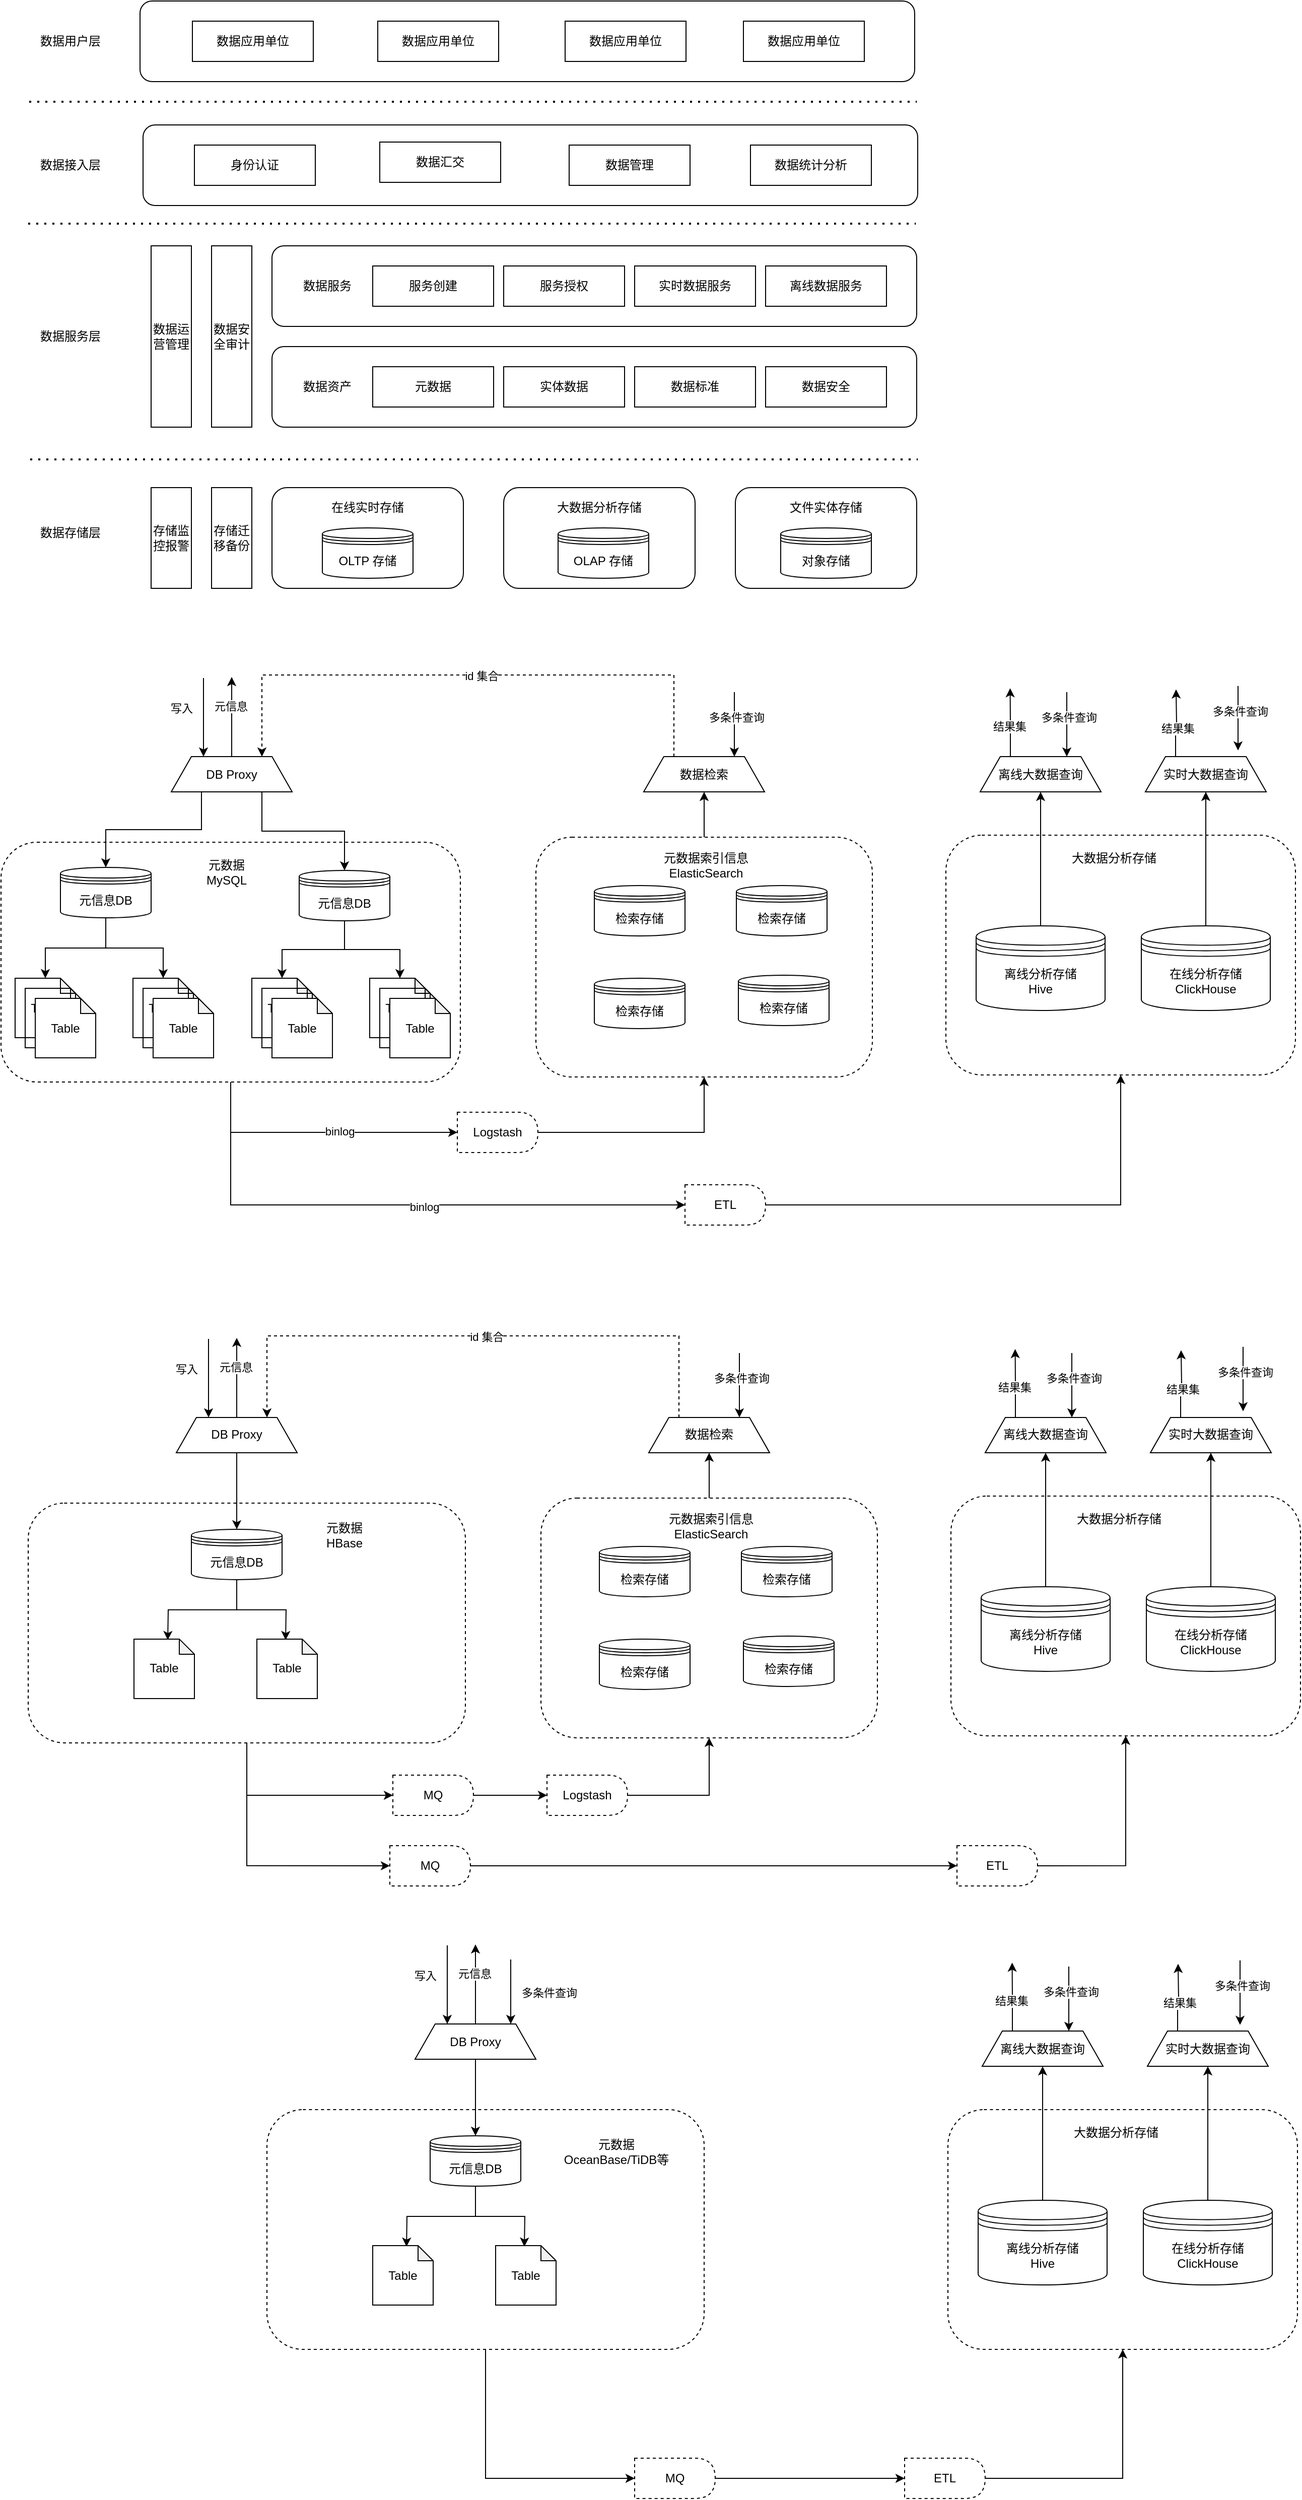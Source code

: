 <mxfile version="13.6.2" type="github">
  <diagram id="zi5aRT8kiGiXFnjTw55O" name="Page-1">
    <mxGraphModel dx="1379" dy="855" grid="0" gridSize="10" guides="1" tooltips="1" connect="1" arrows="1" fold="1" page="1" pageScale="1" pageWidth="827" pageHeight="1169" math="0" shadow="0">
      <root>
        <mxCell id="0" />
        <mxCell id="1" parent="0" />
        <mxCell id="lGFkhYDXvEJLOsnuI2G--160" value="" style="rounded=1;whiteSpace=wrap;html=1;fillColor=none;dashed=1;" vertex="1" parent="1">
          <mxGeometry x="38" y="1527.94" width="434" height="238" as="geometry" />
        </mxCell>
        <mxCell id="lGFkhYDXvEJLOsnuI2G--85" style="edgeStyle=orthogonalEdgeStyle;rounded=0;orthogonalLoop=1;jettySize=auto;html=1;exitX=0.5;exitY=0;exitDx=0;exitDy=0;entryX=0.5;entryY=1;entryDx=0;entryDy=0;" edge="1" parent="1" source="lGFkhYDXvEJLOsnuI2G--78" target="lGFkhYDXvEJLOsnuI2G--77">
          <mxGeometry relative="1" as="geometry" />
        </mxCell>
        <mxCell id="lGFkhYDXvEJLOsnuI2G--78" value="" style="rounded=1;whiteSpace=wrap;html=1;fillColor=none;dashed=1;" vertex="1" parent="1">
          <mxGeometry x="542" y="867" width="334" height="238" as="geometry" />
        </mxCell>
        <mxCell id="lGFkhYDXvEJLOsnuI2G--49" value="" style="rounded=1;whiteSpace=wrap;html=1;fillColor=none;" vertex="1" parent="1">
          <mxGeometry x="149" y="37" width="769" height="80" as="geometry" />
        </mxCell>
        <mxCell id="lGFkhYDXvEJLOsnuI2G--48" value="" style="rounded=1;whiteSpace=wrap;html=1;fillColor=none;" vertex="1" parent="1">
          <mxGeometry x="152" y="160" width="769" height="80" as="geometry" />
        </mxCell>
        <mxCell id="lGFkhYDXvEJLOsnuI2G--1" value="" style="rounded=1;whiteSpace=wrap;html=1;fillColor=none;" vertex="1" parent="1">
          <mxGeometry x="280" y="280" width="640" height="80" as="geometry" />
        </mxCell>
        <mxCell id="lGFkhYDXvEJLOsnuI2G--2" value="数据应用单位" style="rounded=0;whiteSpace=wrap;html=1;" vertex="1" parent="1">
          <mxGeometry x="201" y="57" width="120" height="40" as="geometry" />
        </mxCell>
        <mxCell id="lGFkhYDXvEJLOsnuI2G--3" value="数据应用单位" style="rounded=0;whiteSpace=wrap;html=1;" vertex="1" parent="1">
          <mxGeometry x="385" y="57" width="120" height="40" as="geometry" />
        </mxCell>
        <mxCell id="lGFkhYDXvEJLOsnuI2G--4" value="数据应用单位" style="rounded=0;whiteSpace=wrap;html=1;" vertex="1" parent="1">
          <mxGeometry x="571" y="57" width="120" height="40" as="geometry" />
        </mxCell>
        <mxCell id="lGFkhYDXvEJLOsnuI2G--5" value="数据应用单位" style="rounded=0;whiteSpace=wrap;html=1;" vertex="1" parent="1">
          <mxGeometry x="748" y="57" width="120" height="40" as="geometry" />
        </mxCell>
        <mxCell id="lGFkhYDXvEJLOsnuI2G--6" value="身份认证" style="rounded=0;whiteSpace=wrap;html=1;" vertex="1" parent="1">
          <mxGeometry x="203" y="180" width="120" height="40" as="geometry" />
        </mxCell>
        <mxCell id="lGFkhYDXvEJLOsnuI2G--7" value="数据汇交" style="rounded=0;whiteSpace=wrap;html=1;" vertex="1" parent="1">
          <mxGeometry x="387" y="177" width="120" height="40" as="geometry" />
        </mxCell>
        <mxCell id="lGFkhYDXvEJLOsnuI2G--8" value="数据管理" style="rounded=0;whiteSpace=wrap;html=1;" vertex="1" parent="1">
          <mxGeometry x="575" y="180" width="120" height="40" as="geometry" />
        </mxCell>
        <mxCell id="lGFkhYDXvEJLOsnuI2G--9" value="数据统计分析" style="rounded=0;whiteSpace=wrap;html=1;" vertex="1" parent="1">
          <mxGeometry x="755" y="180" width="120" height="40" as="geometry" />
        </mxCell>
        <mxCell id="lGFkhYDXvEJLOsnuI2G--10" value="数据运营管理" style="rounded=0;whiteSpace=wrap;html=1;" vertex="1" parent="1">
          <mxGeometry x="160" y="280" width="40" height="180" as="geometry" />
        </mxCell>
        <mxCell id="lGFkhYDXvEJLOsnuI2G--11" value="数据安全审计" style="rounded=0;whiteSpace=wrap;html=1;" vertex="1" parent="1">
          <mxGeometry x="220" y="280" width="40" height="180" as="geometry" />
        </mxCell>
        <mxCell id="lGFkhYDXvEJLOsnuI2G--12" value="服务创建" style="rounded=0;whiteSpace=wrap;html=1;" vertex="1" parent="1">
          <mxGeometry x="380" y="300" width="120" height="40" as="geometry" />
        </mxCell>
        <mxCell id="lGFkhYDXvEJLOsnuI2G--13" value="服务授权" style="rounded=0;whiteSpace=wrap;html=1;" vertex="1" parent="1">
          <mxGeometry x="510" y="300" width="120" height="40" as="geometry" />
        </mxCell>
        <mxCell id="lGFkhYDXvEJLOsnuI2G--14" value="实时数据服务" style="rounded=0;whiteSpace=wrap;html=1;" vertex="1" parent="1">
          <mxGeometry x="640" y="300" width="120" height="40" as="geometry" />
        </mxCell>
        <mxCell id="lGFkhYDXvEJLOsnuI2G--15" value="离线数据服务" style="rounded=0;whiteSpace=wrap;html=1;" vertex="1" parent="1">
          <mxGeometry x="770" y="300" width="120" height="40" as="geometry" />
        </mxCell>
        <mxCell id="lGFkhYDXvEJLOsnuI2G--16" value="数据服务" style="text;html=1;strokeColor=none;fillColor=none;align=center;verticalAlign=middle;whiteSpace=wrap;rounded=0;" vertex="1" parent="1">
          <mxGeometry x="300" y="300" width="70" height="40" as="geometry" />
        </mxCell>
        <mxCell id="lGFkhYDXvEJLOsnuI2G--17" value="" style="rounded=1;whiteSpace=wrap;html=1;fillColor=none;" vertex="1" parent="1">
          <mxGeometry x="280" y="380" width="640" height="80" as="geometry" />
        </mxCell>
        <mxCell id="lGFkhYDXvEJLOsnuI2G--18" value="元数据" style="rounded=0;whiteSpace=wrap;html=1;" vertex="1" parent="1">
          <mxGeometry x="380" y="400" width="120" height="40" as="geometry" />
        </mxCell>
        <mxCell id="lGFkhYDXvEJLOsnuI2G--19" value="实体数据" style="rounded=0;whiteSpace=wrap;html=1;" vertex="1" parent="1">
          <mxGeometry x="510" y="400" width="120" height="40" as="geometry" />
        </mxCell>
        <mxCell id="lGFkhYDXvEJLOsnuI2G--20" value="数据标准" style="rounded=0;whiteSpace=wrap;html=1;" vertex="1" parent="1">
          <mxGeometry x="640" y="400" width="120" height="40" as="geometry" />
        </mxCell>
        <mxCell id="lGFkhYDXvEJLOsnuI2G--21" value="数据安全" style="rounded=0;whiteSpace=wrap;html=1;" vertex="1" parent="1">
          <mxGeometry x="770" y="400" width="120" height="40" as="geometry" />
        </mxCell>
        <mxCell id="lGFkhYDXvEJLOsnuI2G--22" value="数据资产" style="text;html=1;strokeColor=none;fillColor=none;align=center;verticalAlign=middle;whiteSpace=wrap;rounded=0;" vertex="1" parent="1">
          <mxGeometry x="300" y="400" width="70" height="40" as="geometry" />
        </mxCell>
        <mxCell id="lGFkhYDXvEJLOsnuI2G--23" value="数据服务层" style="text;html=1;strokeColor=none;fillColor=none;align=center;verticalAlign=middle;whiteSpace=wrap;rounded=0;" vertex="1" parent="1">
          <mxGeometry x="30" y="350" width="100" height="40" as="geometry" />
        </mxCell>
        <mxCell id="lGFkhYDXvEJLOsnuI2G--24" value="数据接入层" style="text;html=1;strokeColor=none;fillColor=none;align=center;verticalAlign=middle;whiteSpace=wrap;rounded=0;" vertex="1" parent="1">
          <mxGeometry x="30" y="180" width="100" height="40" as="geometry" />
        </mxCell>
        <mxCell id="lGFkhYDXvEJLOsnuI2G--25" value="数据用户层" style="text;html=1;strokeColor=none;fillColor=none;align=center;verticalAlign=middle;whiteSpace=wrap;rounded=0;" vertex="1" parent="1">
          <mxGeometry x="30" y="57" width="100" height="40" as="geometry" />
        </mxCell>
        <mxCell id="lGFkhYDXvEJLOsnuI2G--26" value="数据存储层" style="text;html=1;strokeColor=none;fillColor=none;align=center;verticalAlign=middle;whiteSpace=wrap;rounded=0;" vertex="1" parent="1">
          <mxGeometry x="30" y="545" width="100" height="40" as="geometry" />
        </mxCell>
        <mxCell id="lGFkhYDXvEJLOsnuI2G--27" value="" style="rounded=1;whiteSpace=wrap;html=1;fillColor=none;" vertex="1" parent="1">
          <mxGeometry x="280" y="520" width="190" height="100" as="geometry" />
        </mxCell>
        <mxCell id="lGFkhYDXvEJLOsnuI2G--28" value="存储监控报警" style="rounded=0;whiteSpace=wrap;html=1;" vertex="1" parent="1">
          <mxGeometry x="160" y="520" width="40" height="100" as="geometry" />
        </mxCell>
        <mxCell id="lGFkhYDXvEJLOsnuI2G--29" value="存储迁移备份" style="rounded=0;whiteSpace=wrap;html=1;" vertex="1" parent="1">
          <mxGeometry x="220" y="520" width="40" height="100" as="geometry" />
        </mxCell>
        <mxCell id="lGFkhYDXvEJLOsnuI2G--31" value="在线实时存储" style="text;html=1;strokeColor=none;fillColor=none;align=center;verticalAlign=middle;whiteSpace=wrap;rounded=0;" vertex="1" parent="1">
          <mxGeometry x="325" y="520" width="100" height="40" as="geometry" />
        </mxCell>
        <mxCell id="lGFkhYDXvEJLOsnuI2G--63" style="edgeStyle=orthogonalEdgeStyle;rounded=0;orthogonalLoop=1;jettySize=auto;html=1;exitX=0.5;exitY=1;exitDx=0;exitDy=0;" edge="1" parent="1" source="lGFkhYDXvEJLOsnuI2G--33" target="lGFkhYDXvEJLOsnuI2G--53">
          <mxGeometry relative="1" as="geometry" />
        </mxCell>
        <mxCell id="lGFkhYDXvEJLOsnuI2G--64" style="edgeStyle=orthogonalEdgeStyle;rounded=0;orthogonalLoop=1;jettySize=auto;html=1;exitX=0.5;exitY=1;exitDx=0;exitDy=0;entryX=0.5;entryY=0;entryDx=0;entryDy=0;entryPerimeter=0;" edge="1" parent="1" source="lGFkhYDXvEJLOsnuI2G--33" target="lGFkhYDXvEJLOsnuI2G--57">
          <mxGeometry relative="1" as="geometry" />
        </mxCell>
        <mxCell id="lGFkhYDXvEJLOsnuI2G--33" value="元信息DB" style="shape=datastore;whiteSpace=wrap;html=1;fillColor=none;" vertex="1" parent="1">
          <mxGeometry x="70" y="897" width="90" height="50" as="geometry" />
        </mxCell>
        <mxCell id="lGFkhYDXvEJLOsnuI2G--34" value="检索存储" style="shape=datastore;whiteSpace=wrap;html=1;fillColor=none;" vertex="1" parent="1">
          <mxGeometry x="600" y="915" width="90" height="50" as="geometry" />
        </mxCell>
        <mxCell id="lGFkhYDXvEJLOsnuI2G--40" value="OLTP 存储" style="shape=datastore;whiteSpace=wrap;html=1;fillColor=none;" vertex="1" parent="1">
          <mxGeometry x="330" y="560" width="90" height="50" as="geometry" />
        </mxCell>
        <mxCell id="lGFkhYDXvEJLOsnuI2G--41" value="" style="rounded=1;whiteSpace=wrap;html=1;fillColor=none;" vertex="1" parent="1">
          <mxGeometry x="510" y="520" width="190" height="100" as="geometry" />
        </mxCell>
        <mxCell id="lGFkhYDXvEJLOsnuI2G--42" value="大数据分析存储" style="text;html=1;strokeColor=none;fillColor=none;align=center;verticalAlign=middle;whiteSpace=wrap;rounded=0;" vertex="1" parent="1">
          <mxGeometry x="547" y="520" width="116" height="40" as="geometry" />
        </mxCell>
        <mxCell id="lGFkhYDXvEJLOsnuI2G--43" value="OLAP 存储" style="shape=datastore;whiteSpace=wrap;html=1;fillColor=none;" vertex="1" parent="1">
          <mxGeometry x="564" y="560" width="90" height="50" as="geometry" />
        </mxCell>
        <mxCell id="lGFkhYDXvEJLOsnuI2G--44" value="" style="rounded=1;whiteSpace=wrap;html=1;fillColor=none;" vertex="1" parent="1">
          <mxGeometry x="740" y="520" width="180" height="100" as="geometry" />
        </mxCell>
        <mxCell id="lGFkhYDXvEJLOsnuI2G--45" value="文件实体存储" style="text;html=1;strokeColor=none;fillColor=none;align=center;verticalAlign=middle;whiteSpace=wrap;rounded=0;" vertex="1" parent="1">
          <mxGeometry x="780" y="520" width="100" height="40" as="geometry" />
        </mxCell>
        <mxCell id="lGFkhYDXvEJLOsnuI2G--46" value="对象存储" style="shape=datastore;whiteSpace=wrap;html=1;fillColor=none;" vertex="1" parent="1">
          <mxGeometry x="785" y="560" width="90" height="50" as="geometry" />
        </mxCell>
        <mxCell id="lGFkhYDXvEJLOsnuI2G--47" value="" style="endArrow=none;dashed=1;html=1;dashPattern=1 3;strokeWidth=2;" edge="1" parent="1">
          <mxGeometry width="50" height="50" relative="1" as="geometry">
            <mxPoint x="38" y="258" as="sourcePoint" />
            <mxPoint x="919" y="258" as="targetPoint" />
          </mxGeometry>
        </mxCell>
        <mxCell id="lGFkhYDXvEJLOsnuI2G--50" value="" style="endArrow=none;dashed=1;html=1;dashPattern=1 3;strokeWidth=2;" edge="1" parent="1">
          <mxGeometry width="50" height="50" relative="1" as="geometry">
            <mxPoint x="39" y="137" as="sourcePoint" />
            <mxPoint x="920" y="137" as="targetPoint" />
          </mxGeometry>
        </mxCell>
        <mxCell id="lGFkhYDXvEJLOsnuI2G--51" value="" style="endArrow=none;dashed=1;html=1;dashPattern=1 3;strokeWidth=2;" edge="1" parent="1">
          <mxGeometry width="50" height="50" relative="1" as="geometry">
            <mxPoint x="40" y="492" as="sourcePoint" />
            <mxPoint x="921" y="492" as="targetPoint" />
          </mxGeometry>
        </mxCell>
        <mxCell id="lGFkhYDXvEJLOsnuI2G--71" style="edgeStyle=orthogonalEdgeStyle;rounded=0;orthogonalLoop=1;jettySize=auto;html=1;exitX=0.5;exitY=1;exitDx=0;exitDy=0;entryX=0.5;entryY=0;entryDx=0;entryDy=0;entryPerimeter=0;" edge="1" parent="1" source="lGFkhYDXvEJLOsnuI2G--52" target="lGFkhYDXvEJLOsnuI2G--65">
          <mxGeometry relative="1" as="geometry" />
        </mxCell>
        <mxCell id="lGFkhYDXvEJLOsnuI2G--72" style="edgeStyle=orthogonalEdgeStyle;rounded=0;orthogonalLoop=1;jettySize=auto;html=1;exitX=0.5;exitY=1;exitDx=0;exitDy=0;entryX=0.5;entryY=0;entryDx=0;entryDy=0;entryPerimeter=0;" edge="1" parent="1" source="lGFkhYDXvEJLOsnuI2G--52" target="lGFkhYDXvEJLOsnuI2G--68">
          <mxGeometry relative="1" as="geometry" />
        </mxCell>
        <mxCell id="lGFkhYDXvEJLOsnuI2G--52" value="元信息DB" style="shape=datastore;whiteSpace=wrap;html=1;fillColor=none;" vertex="1" parent="1">
          <mxGeometry x="307" y="900" width="90" height="50" as="geometry" />
        </mxCell>
        <mxCell id="lGFkhYDXvEJLOsnuI2G--53" value="Table" style="shape=note;whiteSpace=wrap;html=1;backgroundOutline=1;darkOpacity=0.05;fillColor=none;gradientColor=none;size=15;" vertex="1" parent="1">
          <mxGeometry x="25" y="1007" width="60" height="59" as="geometry" />
        </mxCell>
        <mxCell id="lGFkhYDXvEJLOsnuI2G--55" value="Table" style="shape=note;whiteSpace=wrap;html=1;backgroundOutline=1;darkOpacity=0.05;fillColor=none;gradientColor=none;size=15;" vertex="1" parent="1">
          <mxGeometry x="35" y="1017" width="60" height="59" as="geometry" />
        </mxCell>
        <mxCell id="lGFkhYDXvEJLOsnuI2G--56" value="Table" style="shape=note;whiteSpace=wrap;html=1;backgroundOutline=1;darkOpacity=0.05;size=15;" vertex="1" parent="1">
          <mxGeometry x="45" y="1027" width="60" height="59" as="geometry" />
        </mxCell>
        <mxCell id="lGFkhYDXvEJLOsnuI2G--57" value="Table" style="shape=note;whiteSpace=wrap;html=1;backgroundOutline=1;darkOpacity=0.05;fillColor=none;gradientColor=none;size=15;" vertex="1" parent="1">
          <mxGeometry x="142" y="1007" width="60" height="59" as="geometry" />
        </mxCell>
        <mxCell id="lGFkhYDXvEJLOsnuI2G--58" value="Table" style="shape=note;whiteSpace=wrap;html=1;backgroundOutline=1;darkOpacity=0.05;fillColor=none;gradientColor=none;size=15;" vertex="1" parent="1">
          <mxGeometry x="152" y="1017" width="60" height="59" as="geometry" />
        </mxCell>
        <mxCell id="lGFkhYDXvEJLOsnuI2G--59" value="Table" style="shape=note;whiteSpace=wrap;html=1;backgroundOutline=1;darkOpacity=0.05;size=15;" vertex="1" parent="1">
          <mxGeometry x="162" y="1027" width="60" height="59" as="geometry" />
        </mxCell>
        <mxCell id="lGFkhYDXvEJLOsnuI2G--61" style="edgeStyle=orthogonalEdgeStyle;rounded=0;orthogonalLoop=1;jettySize=auto;html=1;exitX=0.25;exitY=1;exitDx=0;exitDy=0;" edge="1" parent="1" source="lGFkhYDXvEJLOsnuI2G--60" target="lGFkhYDXvEJLOsnuI2G--33">
          <mxGeometry relative="1" as="geometry" />
        </mxCell>
        <mxCell id="lGFkhYDXvEJLOsnuI2G--62" style="edgeStyle=orthogonalEdgeStyle;rounded=0;orthogonalLoop=1;jettySize=auto;html=1;exitX=0.75;exitY=1;exitDx=0;exitDy=0;entryX=0.5;entryY=0;entryDx=0;entryDy=0;" edge="1" parent="1" source="lGFkhYDXvEJLOsnuI2G--60" target="lGFkhYDXvEJLOsnuI2G--52">
          <mxGeometry relative="1" as="geometry" />
        </mxCell>
        <mxCell id="lGFkhYDXvEJLOsnuI2G--95" style="edgeStyle=orthogonalEdgeStyle;rounded=0;orthogonalLoop=1;jettySize=auto;html=1;exitX=0.5;exitY=0;exitDx=0;exitDy=0;" edge="1" parent="1" source="lGFkhYDXvEJLOsnuI2G--60">
          <mxGeometry relative="1" as="geometry">
            <mxPoint x="240" y="708" as="targetPoint" />
          </mxGeometry>
        </mxCell>
        <mxCell id="lGFkhYDXvEJLOsnuI2G--96" value="元信息" style="edgeLabel;html=1;align=center;verticalAlign=middle;resizable=0;points=[];" vertex="1" connectable="0" parent="lGFkhYDXvEJLOsnuI2G--95">
          <mxGeometry x="0.266" y="2" relative="1" as="geometry">
            <mxPoint as="offset" />
          </mxGeometry>
        </mxCell>
        <mxCell id="lGFkhYDXvEJLOsnuI2G--60" value="DB Proxy" style="shape=trapezoid;perimeter=trapezoidPerimeter;whiteSpace=wrap;html=1;fixedSize=1;fillColor=none;gradientColor=none;" vertex="1" parent="1">
          <mxGeometry x="180" y="787" width="120" height="35" as="geometry" />
        </mxCell>
        <mxCell id="lGFkhYDXvEJLOsnuI2G--65" value="Table" style="shape=note;whiteSpace=wrap;html=1;backgroundOutline=1;darkOpacity=0.05;fillColor=none;gradientColor=none;size=15;" vertex="1" parent="1">
          <mxGeometry x="260" y="1007" width="60" height="59" as="geometry" />
        </mxCell>
        <mxCell id="lGFkhYDXvEJLOsnuI2G--66" value="Table" style="shape=note;whiteSpace=wrap;html=1;backgroundOutline=1;darkOpacity=0.05;fillColor=none;gradientColor=none;size=15;" vertex="1" parent="1">
          <mxGeometry x="270" y="1017" width="60" height="59" as="geometry" />
        </mxCell>
        <mxCell id="lGFkhYDXvEJLOsnuI2G--67" value="Table" style="shape=note;whiteSpace=wrap;html=1;backgroundOutline=1;darkOpacity=0.05;size=15;" vertex="1" parent="1">
          <mxGeometry x="280" y="1027" width="60" height="59" as="geometry" />
        </mxCell>
        <mxCell id="lGFkhYDXvEJLOsnuI2G--68" value="Table" style="shape=note;whiteSpace=wrap;html=1;backgroundOutline=1;darkOpacity=0.05;fillColor=none;gradientColor=none;size=15;" vertex="1" parent="1">
          <mxGeometry x="377" y="1007" width="60" height="59" as="geometry" />
        </mxCell>
        <mxCell id="lGFkhYDXvEJLOsnuI2G--69" value="Table" style="shape=note;whiteSpace=wrap;html=1;backgroundOutline=1;darkOpacity=0.05;fillColor=none;gradientColor=none;size=15;" vertex="1" parent="1">
          <mxGeometry x="387" y="1017" width="60" height="59" as="geometry" />
        </mxCell>
        <mxCell id="lGFkhYDXvEJLOsnuI2G--70" value="Table" style="shape=note;whiteSpace=wrap;html=1;backgroundOutline=1;darkOpacity=0.05;size=15;" vertex="1" parent="1">
          <mxGeometry x="397" y="1027" width="60" height="59" as="geometry" />
        </mxCell>
        <mxCell id="lGFkhYDXvEJLOsnuI2G--82" style="edgeStyle=orthogonalEdgeStyle;rounded=0;orthogonalLoop=1;jettySize=auto;html=1;exitX=0.5;exitY=1;exitDx=0;exitDy=0;entryX=0;entryY=0.5;entryDx=0;entryDy=0;" edge="1" parent="1" source="lGFkhYDXvEJLOsnuI2G--73" target="lGFkhYDXvEJLOsnuI2G--80">
          <mxGeometry relative="1" as="geometry" />
        </mxCell>
        <mxCell id="lGFkhYDXvEJLOsnuI2G--84" value="binlog" style="edgeLabel;html=1;align=center;verticalAlign=middle;resizable=0;points=[];" vertex="1" connectable="0" parent="lGFkhYDXvEJLOsnuI2G--82">
          <mxGeometry x="0.147" y="1" relative="1" as="geometry">
            <mxPoint as="offset" />
          </mxGeometry>
        </mxCell>
        <mxCell id="lGFkhYDXvEJLOsnuI2G--106" style="edgeStyle=orthogonalEdgeStyle;rounded=0;orthogonalLoop=1;jettySize=auto;html=1;exitX=0.5;exitY=1;exitDx=0;exitDy=0;entryX=0;entryY=0.5;entryDx=0;entryDy=0;" edge="1" parent="1" source="lGFkhYDXvEJLOsnuI2G--73" target="lGFkhYDXvEJLOsnuI2G--104">
          <mxGeometry relative="1" as="geometry" />
        </mxCell>
        <mxCell id="lGFkhYDXvEJLOsnuI2G--108" value="binlog" style="edgeLabel;html=1;align=center;verticalAlign=middle;resizable=0;points=[];" vertex="1" connectable="0" parent="lGFkhYDXvEJLOsnuI2G--106">
          <mxGeometry x="0.096" y="-2" relative="1" as="geometry">
            <mxPoint as="offset" />
          </mxGeometry>
        </mxCell>
        <mxCell id="lGFkhYDXvEJLOsnuI2G--73" value="" style="rounded=1;whiteSpace=wrap;html=1;fillColor=none;dashed=1;" vertex="1" parent="1">
          <mxGeometry x="11" y="872" width="456" height="238" as="geometry" />
        </mxCell>
        <mxCell id="lGFkhYDXvEJLOsnuI2G--74" value="检索存储" style="shape=datastore;whiteSpace=wrap;html=1;fillColor=none;" vertex="1" parent="1">
          <mxGeometry x="741" y="915" width="90" height="50" as="geometry" />
        </mxCell>
        <mxCell id="lGFkhYDXvEJLOsnuI2G--75" value="检索存储" style="shape=datastore;whiteSpace=wrap;html=1;fillColor=none;" vertex="1" parent="1">
          <mxGeometry x="600" y="1007" width="90" height="50" as="geometry" />
        </mxCell>
        <mxCell id="lGFkhYDXvEJLOsnuI2G--76" value="检索存储" style="shape=datastore;whiteSpace=wrap;html=1;fillColor=none;" vertex="1" parent="1">
          <mxGeometry x="743" y="1004" width="90" height="50" as="geometry" />
        </mxCell>
        <mxCell id="lGFkhYDXvEJLOsnuI2G--87" style="edgeStyle=orthogonalEdgeStyle;rounded=0;orthogonalLoop=1;jettySize=auto;html=1;exitX=0.25;exitY=0;exitDx=0;exitDy=0;entryX=0.75;entryY=0;entryDx=0;entryDy=0;dashed=1;" edge="1" parent="1" source="lGFkhYDXvEJLOsnuI2G--77" target="lGFkhYDXvEJLOsnuI2G--60">
          <mxGeometry relative="1" as="geometry">
            <Array as="points">
              <mxPoint x="679" y="706" />
              <mxPoint x="270" y="706" />
            </Array>
          </mxGeometry>
        </mxCell>
        <mxCell id="lGFkhYDXvEJLOsnuI2G--89" value="id 集合" style="edgeLabel;html=1;align=center;verticalAlign=middle;resizable=0;points=[];" vertex="1" connectable="0" parent="lGFkhYDXvEJLOsnuI2G--87">
          <mxGeometry x="-0.047" y="1" relative="1" as="geometry">
            <mxPoint as="offset" />
          </mxGeometry>
        </mxCell>
        <mxCell id="lGFkhYDXvEJLOsnuI2G--77" value="数据检索" style="shape=trapezoid;perimeter=trapezoidPerimeter;whiteSpace=wrap;html=1;fixedSize=1;fillColor=none;gradientColor=none;" vertex="1" parent="1">
          <mxGeometry x="649" y="787" width="120" height="35" as="geometry" />
        </mxCell>
        <mxCell id="lGFkhYDXvEJLOsnuI2G--83" style="edgeStyle=orthogonalEdgeStyle;rounded=0;orthogonalLoop=1;jettySize=auto;html=1;exitX=1;exitY=0.5;exitDx=0;exitDy=0;entryX=0.5;entryY=1;entryDx=0;entryDy=0;" edge="1" parent="1" source="lGFkhYDXvEJLOsnuI2G--80" target="lGFkhYDXvEJLOsnuI2G--78">
          <mxGeometry relative="1" as="geometry" />
        </mxCell>
        <mxCell id="lGFkhYDXvEJLOsnuI2G--80" value="Logstash" style="shape=delay;whiteSpace=wrap;html=1;dashed=1;gradientColor=none;" vertex="1" parent="1">
          <mxGeometry x="464" y="1140" width="80" height="40" as="geometry" />
        </mxCell>
        <mxCell id="lGFkhYDXvEJLOsnuI2G--86" value="" style="endArrow=classic;html=1;entryX=0.75;entryY=0;entryDx=0;entryDy=0;" edge="1" parent="1" target="lGFkhYDXvEJLOsnuI2G--77">
          <mxGeometry width="50" height="50" relative="1" as="geometry">
            <mxPoint x="739" y="723" as="sourcePoint" />
            <mxPoint x="535" y="725" as="targetPoint" />
          </mxGeometry>
        </mxCell>
        <mxCell id="lGFkhYDXvEJLOsnuI2G--88" value="多条件查询" style="edgeLabel;html=1;align=center;verticalAlign=middle;resizable=0;points=[];" vertex="1" connectable="0" parent="lGFkhYDXvEJLOsnuI2G--86">
          <mxGeometry x="-0.219" y="2" relative="1" as="geometry">
            <mxPoint as="offset" />
          </mxGeometry>
        </mxCell>
        <mxCell id="lGFkhYDXvEJLOsnuI2G--90" value="元数据&lt;br&gt;MySQL" style="text;html=1;strokeColor=none;fillColor=none;align=center;verticalAlign=middle;whiteSpace=wrap;rounded=0;dashed=1;" vertex="1" parent="1">
          <mxGeometry x="180" y="878" width="110" height="47" as="geometry" />
        </mxCell>
        <mxCell id="lGFkhYDXvEJLOsnuI2G--91" value="元数据索引信息&lt;br&gt;ElasticSearch" style="text;html=1;strokeColor=none;fillColor=none;align=center;verticalAlign=middle;whiteSpace=wrap;rounded=0;dashed=1;" vertex="1" parent="1">
          <mxGeometry x="656" y="881" width="110" height="28" as="geometry" />
        </mxCell>
        <mxCell id="lGFkhYDXvEJLOsnuI2G--93" value="" style="endArrow=classic;html=1;" edge="1" parent="1">
          <mxGeometry width="50" height="50" relative="1" as="geometry">
            <mxPoint x="212" y="709" as="sourcePoint" />
            <mxPoint x="212" y="787" as="targetPoint" />
          </mxGeometry>
        </mxCell>
        <mxCell id="lGFkhYDXvEJLOsnuI2G--94" value="写入" style="edgeLabel;html=1;align=center;verticalAlign=middle;resizable=0;points=[];" vertex="1" connectable="0" parent="lGFkhYDXvEJLOsnuI2G--93">
          <mxGeometry x="-0.219" y="2" relative="1" as="geometry">
            <mxPoint x="-24" y="-1" as="offset" />
          </mxGeometry>
        </mxCell>
        <mxCell id="lGFkhYDXvEJLOsnuI2G--97" value="" style="rounded=1;whiteSpace=wrap;html=1;fillColor=none;dashed=1;" vertex="1" parent="1">
          <mxGeometry x="949" y="865" width="347" height="238" as="geometry" />
        </mxCell>
        <mxCell id="lGFkhYDXvEJLOsnuI2G--117" style="edgeStyle=orthogonalEdgeStyle;rounded=0;orthogonalLoop=1;jettySize=auto;html=1;exitX=0.5;exitY=0;exitDx=0;exitDy=0;entryX=0.5;entryY=1;entryDx=0;entryDy=0;" edge="1" parent="1" source="lGFkhYDXvEJLOsnuI2G--100" target="lGFkhYDXvEJLOsnuI2G--114">
          <mxGeometry relative="1" as="geometry" />
        </mxCell>
        <mxCell id="lGFkhYDXvEJLOsnuI2G--100" value="离线分析存储&lt;br&gt;Hive" style="shape=datastore;whiteSpace=wrap;html=1;fillColor=none;" vertex="1" parent="1">
          <mxGeometry x="979" y="955" width="128" height="84" as="geometry" />
        </mxCell>
        <mxCell id="lGFkhYDXvEJLOsnuI2G--102" value="大数据分析存储" style="text;html=1;strokeColor=none;fillColor=none;align=center;verticalAlign=middle;whiteSpace=wrap;rounded=0;dashed=1;" vertex="1" parent="1">
          <mxGeometry x="1061" y="878" width="110" height="20" as="geometry" />
        </mxCell>
        <mxCell id="lGFkhYDXvEJLOsnuI2G--107" style="edgeStyle=orthogonalEdgeStyle;rounded=0;orthogonalLoop=1;jettySize=auto;html=1;exitX=1;exitY=0.5;exitDx=0;exitDy=0;entryX=0.5;entryY=1;entryDx=0;entryDy=0;" edge="1" parent="1" source="lGFkhYDXvEJLOsnuI2G--104" target="lGFkhYDXvEJLOsnuI2G--97">
          <mxGeometry relative="1" as="geometry" />
        </mxCell>
        <mxCell id="lGFkhYDXvEJLOsnuI2G--104" value="ETL" style="shape=delay;whiteSpace=wrap;html=1;dashed=1;gradientColor=none;" vertex="1" parent="1">
          <mxGeometry x="690" y="1212" width="80" height="40" as="geometry" />
        </mxCell>
        <mxCell id="lGFkhYDXvEJLOsnuI2G--116" style="edgeStyle=orthogonalEdgeStyle;rounded=0;orthogonalLoop=1;jettySize=auto;html=1;exitX=0.5;exitY=0;exitDx=0;exitDy=0;entryX=0.5;entryY=1;entryDx=0;entryDy=0;" edge="1" parent="1" source="lGFkhYDXvEJLOsnuI2G--113" target="lGFkhYDXvEJLOsnuI2G--115">
          <mxGeometry relative="1" as="geometry" />
        </mxCell>
        <mxCell id="lGFkhYDXvEJLOsnuI2G--113" value="在线分析存储&lt;br&gt;ClickHouse" style="shape=datastore;whiteSpace=wrap;html=1;fillColor=none;" vertex="1" parent="1">
          <mxGeometry x="1143" y="955" width="128" height="84" as="geometry" />
        </mxCell>
        <mxCell id="lGFkhYDXvEJLOsnuI2G--120" style="edgeStyle=orthogonalEdgeStyle;rounded=0;orthogonalLoop=1;jettySize=auto;html=1;exitX=0.25;exitY=0;exitDx=0;exitDy=0;" edge="1" parent="1" source="lGFkhYDXvEJLOsnuI2G--114">
          <mxGeometry relative="1" as="geometry">
            <mxPoint x="1012.765" y="719.118" as="targetPoint" />
          </mxGeometry>
        </mxCell>
        <mxCell id="lGFkhYDXvEJLOsnuI2G--121" value="结果集" style="edgeLabel;html=1;align=center;verticalAlign=middle;resizable=0;points=[];" vertex="1" connectable="0" parent="lGFkhYDXvEJLOsnuI2G--120">
          <mxGeometry x="0.005" y="4" relative="1" as="geometry">
            <mxPoint x="2" y="4" as="offset" />
          </mxGeometry>
        </mxCell>
        <mxCell id="lGFkhYDXvEJLOsnuI2G--114" value="离线大数据查询" style="shape=trapezoid;perimeter=trapezoidPerimeter;whiteSpace=wrap;html=1;fixedSize=1;fillColor=none;gradientColor=none;" vertex="1" parent="1">
          <mxGeometry x="983" y="787" width="120" height="35" as="geometry" />
        </mxCell>
        <mxCell id="lGFkhYDXvEJLOsnuI2G--128" style="edgeStyle=orthogonalEdgeStyle;rounded=0;orthogonalLoop=1;jettySize=auto;html=1;exitX=0.25;exitY=0;exitDx=0;exitDy=0;" edge="1" parent="1" source="lGFkhYDXvEJLOsnuI2G--115">
          <mxGeometry relative="1" as="geometry">
            <mxPoint x="1177.471" y="720.294" as="targetPoint" />
          </mxGeometry>
        </mxCell>
        <mxCell id="lGFkhYDXvEJLOsnuI2G--129" value="结果集" style="edgeLabel;html=1;align=center;verticalAlign=middle;resizable=0;points=[];" vertex="1" connectable="0" parent="lGFkhYDXvEJLOsnuI2G--128">
          <mxGeometry x="0.005" y="-4" relative="1" as="geometry">
            <mxPoint x="-3" y="5" as="offset" />
          </mxGeometry>
        </mxCell>
        <mxCell id="lGFkhYDXvEJLOsnuI2G--115" value="实时大数据查询" style="shape=trapezoid;perimeter=trapezoidPerimeter;whiteSpace=wrap;html=1;fixedSize=1;fillColor=none;gradientColor=none;" vertex="1" parent="1">
          <mxGeometry x="1147" y="787" width="120" height="35" as="geometry" />
        </mxCell>
        <mxCell id="lGFkhYDXvEJLOsnuI2G--118" value="" style="endArrow=classic;html=1;entryX=0.75;entryY=0;entryDx=0;entryDy=0;" edge="1" parent="1">
          <mxGeometry width="50" height="50" relative="1" as="geometry">
            <mxPoint x="1069" y="723" as="sourcePoint" />
            <mxPoint x="1069" y="787" as="targetPoint" />
          </mxGeometry>
        </mxCell>
        <mxCell id="lGFkhYDXvEJLOsnuI2G--119" value="多条件查询" style="edgeLabel;html=1;align=center;verticalAlign=middle;resizable=0;points=[];" vertex="1" connectable="0" parent="lGFkhYDXvEJLOsnuI2G--118">
          <mxGeometry x="-0.219" y="2" relative="1" as="geometry">
            <mxPoint as="offset" />
          </mxGeometry>
        </mxCell>
        <mxCell id="lGFkhYDXvEJLOsnuI2G--124" value="" style="endArrow=classic;html=1;entryX=0.75;entryY=0;entryDx=0;entryDy=0;" edge="1" parent="1">
          <mxGeometry width="50" height="50" relative="1" as="geometry">
            <mxPoint x="1239.0" y="716.88" as="sourcePoint" />
            <mxPoint x="1239.0" y="780.88" as="targetPoint" />
          </mxGeometry>
        </mxCell>
        <mxCell id="lGFkhYDXvEJLOsnuI2G--125" value="多条件查询" style="edgeLabel;html=1;align=center;verticalAlign=middle;resizable=0;points=[];" vertex="1" connectable="0" parent="lGFkhYDXvEJLOsnuI2G--124">
          <mxGeometry x="-0.219" y="2" relative="1" as="geometry">
            <mxPoint as="offset" />
          </mxGeometry>
        </mxCell>
        <mxCell id="lGFkhYDXvEJLOsnuI2G--130" style="edgeStyle=orthogonalEdgeStyle;rounded=0;orthogonalLoop=1;jettySize=auto;html=1;exitX=0.5;exitY=0;exitDx=0;exitDy=0;entryX=0.5;entryY=1;entryDx=0;entryDy=0;" edge="1" parent="1" source="lGFkhYDXvEJLOsnuI2G--131" target="lGFkhYDXvEJLOsnuI2G--166">
          <mxGeometry relative="1" as="geometry" />
        </mxCell>
        <mxCell id="lGFkhYDXvEJLOsnuI2G--131" value="" style="rounded=1;whiteSpace=wrap;html=1;fillColor=none;dashed=1;" vertex="1" parent="1">
          <mxGeometry x="547" y="1522.94" width="334" height="238" as="geometry" />
        </mxCell>
        <mxCell id="lGFkhYDXvEJLOsnuI2G--132" style="edgeStyle=orthogonalEdgeStyle;rounded=0;orthogonalLoop=1;jettySize=auto;html=1;exitX=0.5;exitY=1;exitDx=0;exitDy=0;" edge="1" parent="1" source="lGFkhYDXvEJLOsnuI2G--134">
          <mxGeometry relative="1" as="geometry">
            <mxPoint x="176.529" y="1663.94" as="targetPoint" />
          </mxGeometry>
        </mxCell>
        <mxCell id="lGFkhYDXvEJLOsnuI2G--133" style="edgeStyle=orthogonalEdgeStyle;rounded=0;orthogonalLoop=1;jettySize=auto;html=1;exitX=0.5;exitY=1;exitDx=0;exitDy=0;entryX=0.5;entryY=0;entryDx=0;entryDy=0;entryPerimeter=0;" edge="1" parent="1" source="lGFkhYDXvEJLOsnuI2G--134">
          <mxGeometry relative="1" as="geometry">
            <mxPoint x="293.5" y="1663.94" as="targetPoint" />
          </mxGeometry>
        </mxCell>
        <mxCell id="lGFkhYDXvEJLOsnuI2G--134" value="元信息DB" style="shape=datastore;whiteSpace=wrap;html=1;fillColor=none;" vertex="1" parent="1">
          <mxGeometry x="200" y="1553.94" width="90" height="50" as="geometry" />
        </mxCell>
        <mxCell id="lGFkhYDXvEJLOsnuI2G--135" value="检索存储" style="shape=datastore;whiteSpace=wrap;html=1;fillColor=none;" vertex="1" parent="1">
          <mxGeometry x="605" y="1570.94" width="90" height="50" as="geometry" />
        </mxCell>
        <mxCell id="lGFkhYDXvEJLOsnuI2G--141" value="Table" style="shape=note;whiteSpace=wrap;html=1;backgroundOutline=1;darkOpacity=0.05;size=15;" vertex="1" parent="1">
          <mxGeometry x="143" y="1662.94" width="60" height="59" as="geometry" />
        </mxCell>
        <mxCell id="lGFkhYDXvEJLOsnuI2G--144" value="Table" style="shape=note;whiteSpace=wrap;html=1;backgroundOutline=1;darkOpacity=0.05;size=15;" vertex="1" parent="1">
          <mxGeometry x="265" y="1662.94" width="60" height="59" as="geometry" />
        </mxCell>
        <mxCell id="lGFkhYDXvEJLOsnuI2G--147" style="edgeStyle=orthogonalEdgeStyle;rounded=0;orthogonalLoop=1;jettySize=auto;html=1;exitX=0.5;exitY=0;exitDx=0;exitDy=0;" edge="1" parent="1" source="lGFkhYDXvEJLOsnuI2G--149">
          <mxGeometry relative="1" as="geometry">
            <mxPoint x="245.0" y="1363.94" as="targetPoint" />
          </mxGeometry>
        </mxCell>
        <mxCell id="lGFkhYDXvEJLOsnuI2G--148" value="元信息" style="edgeLabel;html=1;align=center;verticalAlign=middle;resizable=0;points=[];" vertex="1" connectable="0" parent="lGFkhYDXvEJLOsnuI2G--147">
          <mxGeometry x="0.266" y="2" relative="1" as="geometry">
            <mxPoint as="offset" />
          </mxGeometry>
        </mxCell>
        <mxCell id="lGFkhYDXvEJLOsnuI2G--193" style="edgeStyle=orthogonalEdgeStyle;rounded=0;orthogonalLoop=1;jettySize=auto;html=1;exitX=0.5;exitY=1;exitDx=0;exitDy=0;entryX=0.5;entryY=0;entryDx=0;entryDy=0;" edge="1" parent="1" source="lGFkhYDXvEJLOsnuI2G--149" target="lGFkhYDXvEJLOsnuI2G--134">
          <mxGeometry relative="1" as="geometry" />
        </mxCell>
        <mxCell id="lGFkhYDXvEJLOsnuI2G--149" value="DB Proxy" style="shape=trapezoid;perimeter=trapezoidPerimeter;whiteSpace=wrap;html=1;fixedSize=1;fillColor=none;gradientColor=none;" vertex="1" parent="1">
          <mxGeometry x="185" y="1442.94" width="120" height="35" as="geometry" />
        </mxCell>
        <mxCell id="lGFkhYDXvEJLOsnuI2G--156" style="edgeStyle=orthogonalEdgeStyle;rounded=0;orthogonalLoop=1;jettySize=auto;html=1;exitX=1;exitY=0.5;exitDx=0;exitDy=0;entryX=0;entryY=0.5;entryDx=0;entryDy=0;" edge="1" parent="1" source="lGFkhYDXvEJLOsnuI2G--245" target="lGFkhYDXvEJLOsnuI2G--168">
          <mxGeometry relative="1" as="geometry" />
        </mxCell>
        <mxCell id="lGFkhYDXvEJLOsnuI2G--158" style="edgeStyle=orthogonalEdgeStyle;rounded=0;orthogonalLoop=1;jettySize=auto;html=1;exitX=1;exitY=0.5;exitDx=0;exitDy=0;entryX=0;entryY=0.5;entryDx=0;entryDy=0;" edge="1" parent="1" source="lGFkhYDXvEJLOsnuI2G--247" target="lGFkhYDXvEJLOsnuI2G--180">
          <mxGeometry relative="1" as="geometry" />
        </mxCell>
        <mxCell id="lGFkhYDXvEJLOsnuI2G--161" value="检索存储" style="shape=datastore;whiteSpace=wrap;html=1;fillColor=none;" vertex="1" parent="1">
          <mxGeometry x="746" y="1570.94" width="90" height="50" as="geometry" />
        </mxCell>
        <mxCell id="lGFkhYDXvEJLOsnuI2G--162" value="检索存储" style="shape=datastore;whiteSpace=wrap;html=1;fillColor=none;" vertex="1" parent="1">
          <mxGeometry x="605" y="1662.94" width="90" height="50" as="geometry" />
        </mxCell>
        <mxCell id="lGFkhYDXvEJLOsnuI2G--163" value="检索存储" style="shape=datastore;whiteSpace=wrap;html=1;fillColor=none;" vertex="1" parent="1">
          <mxGeometry x="748" y="1659.94" width="90" height="50" as="geometry" />
        </mxCell>
        <mxCell id="lGFkhYDXvEJLOsnuI2G--164" style="edgeStyle=orthogonalEdgeStyle;rounded=0;orthogonalLoop=1;jettySize=auto;html=1;exitX=0.25;exitY=0;exitDx=0;exitDy=0;entryX=0.75;entryY=0;entryDx=0;entryDy=0;dashed=1;" edge="1" parent="1" source="lGFkhYDXvEJLOsnuI2G--166" target="lGFkhYDXvEJLOsnuI2G--149">
          <mxGeometry relative="1" as="geometry">
            <Array as="points">
              <mxPoint x="684" y="1361.94" />
              <mxPoint x="275" y="1361.94" />
            </Array>
          </mxGeometry>
        </mxCell>
        <mxCell id="lGFkhYDXvEJLOsnuI2G--165" value="id 集合" style="edgeLabel;html=1;align=center;verticalAlign=middle;resizable=0;points=[];" vertex="1" connectable="0" parent="lGFkhYDXvEJLOsnuI2G--164">
          <mxGeometry x="-0.047" y="1" relative="1" as="geometry">
            <mxPoint as="offset" />
          </mxGeometry>
        </mxCell>
        <mxCell id="lGFkhYDXvEJLOsnuI2G--166" value="数据检索" style="shape=trapezoid;perimeter=trapezoidPerimeter;whiteSpace=wrap;html=1;fixedSize=1;fillColor=none;gradientColor=none;" vertex="1" parent="1">
          <mxGeometry x="654" y="1442.94" width="120" height="35" as="geometry" />
        </mxCell>
        <mxCell id="lGFkhYDXvEJLOsnuI2G--167" style="edgeStyle=orthogonalEdgeStyle;rounded=0;orthogonalLoop=1;jettySize=auto;html=1;exitX=1;exitY=0.5;exitDx=0;exitDy=0;entryX=0.5;entryY=1;entryDx=0;entryDy=0;" edge="1" parent="1" source="lGFkhYDXvEJLOsnuI2G--168" target="lGFkhYDXvEJLOsnuI2G--131">
          <mxGeometry relative="1" as="geometry" />
        </mxCell>
        <mxCell id="lGFkhYDXvEJLOsnuI2G--168" value="Logstash" style="shape=delay;whiteSpace=wrap;html=1;dashed=1;gradientColor=none;" vertex="1" parent="1">
          <mxGeometry x="553" y="1798" width="80" height="40" as="geometry" />
        </mxCell>
        <mxCell id="lGFkhYDXvEJLOsnuI2G--169" value="" style="endArrow=classic;html=1;entryX=0.75;entryY=0;entryDx=0;entryDy=0;" edge="1" parent="1" target="lGFkhYDXvEJLOsnuI2G--166">
          <mxGeometry width="50" height="50" relative="1" as="geometry">
            <mxPoint x="744" y="1378.94" as="sourcePoint" />
            <mxPoint x="540" y="1380.94" as="targetPoint" />
          </mxGeometry>
        </mxCell>
        <mxCell id="lGFkhYDXvEJLOsnuI2G--170" value="多条件查询" style="edgeLabel;html=1;align=center;verticalAlign=middle;resizable=0;points=[];" vertex="1" connectable="0" parent="lGFkhYDXvEJLOsnuI2G--169">
          <mxGeometry x="-0.219" y="2" relative="1" as="geometry">
            <mxPoint as="offset" />
          </mxGeometry>
        </mxCell>
        <mxCell id="lGFkhYDXvEJLOsnuI2G--171" value="元数据&lt;br&gt;HBase" style="text;html=1;strokeColor=none;fillColor=none;align=center;verticalAlign=middle;whiteSpace=wrap;rounded=0;dashed=1;" vertex="1" parent="1">
          <mxGeometry x="297" y="1536.94" width="110" height="47" as="geometry" />
        </mxCell>
        <mxCell id="lGFkhYDXvEJLOsnuI2G--172" value="元数据索引信息&lt;br&gt;ElasticSearch" style="text;html=1;strokeColor=none;fillColor=none;align=center;verticalAlign=middle;whiteSpace=wrap;rounded=0;dashed=1;" vertex="1" parent="1">
          <mxGeometry x="661" y="1536.94" width="110" height="28" as="geometry" />
        </mxCell>
        <mxCell id="lGFkhYDXvEJLOsnuI2G--173" value="" style="endArrow=classic;html=1;" edge="1" parent="1">
          <mxGeometry width="50" height="50" relative="1" as="geometry">
            <mxPoint x="217" y="1364.94" as="sourcePoint" />
            <mxPoint x="217" y="1442.94" as="targetPoint" />
          </mxGeometry>
        </mxCell>
        <mxCell id="lGFkhYDXvEJLOsnuI2G--174" value="写入" style="edgeLabel;html=1;align=center;verticalAlign=middle;resizable=0;points=[];" vertex="1" connectable="0" parent="lGFkhYDXvEJLOsnuI2G--173">
          <mxGeometry x="-0.219" y="2" relative="1" as="geometry">
            <mxPoint x="-24" y="-1" as="offset" />
          </mxGeometry>
        </mxCell>
        <mxCell id="lGFkhYDXvEJLOsnuI2G--175" value="" style="rounded=1;whiteSpace=wrap;html=1;fillColor=none;dashed=1;" vertex="1" parent="1">
          <mxGeometry x="954" y="1520.94" width="347" height="238" as="geometry" />
        </mxCell>
        <mxCell id="lGFkhYDXvEJLOsnuI2G--176" style="edgeStyle=orthogonalEdgeStyle;rounded=0;orthogonalLoop=1;jettySize=auto;html=1;exitX=0.5;exitY=0;exitDx=0;exitDy=0;entryX=0.5;entryY=1;entryDx=0;entryDy=0;" edge="1" parent="1" source="lGFkhYDXvEJLOsnuI2G--177" target="lGFkhYDXvEJLOsnuI2G--185">
          <mxGeometry relative="1" as="geometry" />
        </mxCell>
        <mxCell id="lGFkhYDXvEJLOsnuI2G--177" value="离线分析存储&lt;br&gt;Hive" style="shape=datastore;whiteSpace=wrap;html=1;fillColor=none;" vertex="1" parent="1">
          <mxGeometry x="984" y="1610.94" width="128" height="84" as="geometry" />
        </mxCell>
        <mxCell id="lGFkhYDXvEJLOsnuI2G--178" value="大数据分析存储" style="text;html=1;strokeColor=none;fillColor=none;align=center;verticalAlign=middle;whiteSpace=wrap;rounded=0;dashed=1;" vertex="1" parent="1">
          <mxGeometry x="1066" y="1533.94" width="110" height="20" as="geometry" />
        </mxCell>
        <mxCell id="lGFkhYDXvEJLOsnuI2G--179" style="edgeStyle=orthogonalEdgeStyle;rounded=0;orthogonalLoop=1;jettySize=auto;html=1;exitX=1;exitY=0.5;exitDx=0;exitDy=0;entryX=0.5;entryY=1;entryDx=0;entryDy=0;" edge="1" parent="1" source="lGFkhYDXvEJLOsnuI2G--180" target="lGFkhYDXvEJLOsnuI2G--175">
          <mxGeometry relative="1" as="geometry" />
        </mxCell>
        <mxCell id="lGFkhYDXvEJLOsnuI2G--180" value="ETL" style="shape=delay;whiteSpace=wrap;html=1;dashed=1;gradientColor=none;" vertex="1" parent="1">
          <mxGeometry x="960" y="1867.94" width="80" height="40" as="geometry" />
        </mxCell>
        <mxCell id="lGFkhYDXvEJLOsnuI2G--181" style="edgeStyle=orthogonalEdgeStyle;rounded=0;orthogonalLoop=1;jettySize=auto;html=1;exitX=0.5;exitY=0;exitDx=0;exitDy=0;entryX=0.5;entryY=1;entryDx=0;entryDy=0;" edge="1" parent="1" source="lGFkhYDXvEJLOsnuI2G--182" target="lGFkhYDXvEJLOsnuI2G--188">
          <mxGeometry relative="1" as="geometry" />
        </mxCell>
        <mxCell id="lGFkhYDXvEJLOsnuI2G--182" value="在线分析存储&lt;br&gt;ClickHouse" style="shape=datastore;whiteSpace=wrap;html=1;fillColor=none;" vertex="1" parent="1">
          <mxGeometry x="1148" y="1610.94" width="128" height="84" as="geometry" />
        </mxCell>
        <mxCell id="lGFkhYDXvEJLOsnuI2G--183" style="edgeStyle=orthogonalEdgeStyle;rounded=0;orthogonalLoop=1;jettySize=auto;html=1;exitX=0.25;exitY=0;exitDx=0;exitDy=0;" edge="1" parent="1" source="lGFkhYDXvEJLOsnuI2G--185">
          <mxGeometry relative="1" as="geometry">
            <mxPoint x="1017.765" y="1375.058" as="targetPoint" />
          </mxGeometry>
        </mxCell>
        <mxCell id="lGFkhYDXvEJLOsnuI2G--184" value="结果集" style="edgeLabel;html=1;align=center;verticalAlign=middle;resizable=0;points=[];" vertex="1" connectable="0" parent="lGFkhYDXvEJLOsnuI2G--183">
          <mxGeometry x="0.005" y="4" relative="1" as="geometry">
            <mxPoint x="2" y="4" as="offset" />
          </mxGeometry>
        </mxCell>
        <mxCell id="lGFkhYDXvEJLOsnuI2G--185" value="离线大数据查询" style="shape=trapezoid;perimeter=trapezoidPerimeter;whiteSpace=wrap;html=1;fixedSize=1;fillColor=none;gradientColor=none;" vertex="1" parent="1">
          <mxGeometry x="988" y="1442.94" width="120" height="35" as="geometry" />
        </mxCell>
        <mxCell id="lGFkhYDXvEJLOsnuI2G--186" style="edgeStyle=orthogonalEdgeStyle;rounded=0;orthogonalLoop=1;jettySize=auto;html=1;exitX=0.25;exitY=0;exitDx=0;exitDy=0;" edge="1" parent="1" source="lGFkhYDXvEJLOsnuI2G--188">
          <mxGeometry relative="1" as="geometry">
            <mxPoint x="1182.471" y="1376.234" as="targetPoint" />
          </mxGeometry>
        </mxCell>
        <mxCell id="lGFkhYDXvEJLOsnuI2G--187" value="结果集" style="edgeLabel;html=1;align=center;verticalAlign=middle;resizable=0;points=[];" vertex="1" connectable="0" parent="lGFkhYDXvEJLOsnuI2G--186">
          <mxGeometry x="0.005" y="-4" relative="1" as="geometry">
            <mxPoint x="-3" y="5" as="offset" />
          </mxGeometry>
        </mxCell>
        <mxCell id="lGFkhYDXvEJLOsnuI2G--188" value="实时大数据查询" style="shape=trapezoid;perimeter=trapezoidPerimeter;whiteSpace=wrap;html=1;fixedSize=1;fillColor=none;gradientColor=none;" vertex="1" parent="1">
          <mxGeometry x="1152" y="1442.94" width="120" height="35" as="geometry" />
        </mxCell>
        <mxCell id="lGFkhYDXvEJLOsnuI2G--189" value="" style="endArrow=classic;html=1;entryX=0.75;entryY=0;entryDx=0;entryDy=0;" edge="1" parent="1">
          <mxGeometry width="50" height="50" relative="1" as="geometry">
            <mxPoint x="1074.0" y="1378.94" as="sourcePoint" />
            <mxPoint x="1074.0" y="1442.94" as="targetPoint" />
          </mxGeometry>
        </mxCell>
        <mxCell id="lGFkhYDXvEJLOsnuI2G--190" value="多条件查询" style="edgeLabel;html=1;align=center;verticalAlign=middle;resizable=0;points=[];" vertex="1" connectable="0" parent="lGFkhYDXvEJLOsnuI2G--189">
          <mxGeometry x="-0.219" y="2" relative="1" as="geometry">
            <mxPoint as="offset" />
          </mxGeometry>
        </mxCell>
        <mxCell id="lGFkhYDXvEJLOsnuI2G--191" value="" style="endArrow=classic;html=1;entryX=0.75;entryY=0;entryDx=0;entryDy=0;" edge="1" parent="1">
          <mxGeometry width="50" height="50" relative="1" as="geometry">
            <mxPoint x="1244.0" y="1372.82" as="sourcePoint" />
            <mxPoint x="1244.0" y="1436.82" as="targetPoint" />
          </mxGeometry>
        </mxCell>
        <mxCell id="lGFkhYDXvEJLOsnuI2G--192" value="多条件查询" style="edgeLabel;html=1;align=center;verticalAlign=middle;resizable=0;points=[];" vertex="1" connectable="0" parent="lGFkhYDXvEJLOsnuI2G--191">
          <mxGeometry x="-0.219" y="2" relative="1" as="geometry">
            <mxPoint as="offset" />
          </mxGeometry>
        </mxCell>
        <mxCell id="lGFkhYDXvEJLOsnuI2G--194" value="" style="rounded=1;whiteSpace=wrap;html=1;fillColor=none;dashed=1;" vertex="1" parent="1">
          <mxGeometry x="275" y="2130" width="434" height="238" as="geometry" />
        </mxCell>
        <mxCell id="lGFkhYDXvEJLOsnuI2G--197" style="edgeStyle=orthogonalEdgeStyle;rounded=0;orthogonalLoop=1;jettySize=auto;html=1;exitX=0.5;exitY=1;exitDx=0;exitDy=0;" edge="1" parent="1" source="lGFkhYDXvEJLOsnuI2G--199">
          <mxGeometry relative="1" as="geometry">
            <mxPoint x="413.529" y="2266" as="targetPoint" />
          </mxGeometry>
        </mxCell>
        <mxCell id="lGFkhYDXvEJLOsnuI2G--198" style="edgeStyle=orthogonalEdgeStyle;rounded=0;orthogonalLoop=1;jettySize=auto;html=1;exitX=0.5;exitY=1;exitDx=0;exitDy=0;entryX=0.5;entryY=0;entryDx=0;entryDy=0;entryPerimeter=0;" edge="1" parent="1" source="lGFkhYDXvEJLOsnuI2G--199">
          <mxGeometry relative="1" as="geometry">
            <mxPoint x="530.5" y="2266" as="targetPoint" />
          </mxGeometry>
        </mxCell>
        <mxCell id="lGFkhYDXvEJLOsnuI2G--199" value="元信息DB" style="shape=datastore;whiteSpace=wrap;html=1;fillColor=none;" vertex="1" parent="1">
          <mxGeometry x="437" y="2156" width="90" height="50" as="geometry" />
        </mxCell>
        <mxCell id="lGFkhYDXvEJLOsnuI2G--201" value="Table" style="shape=note;whiteSpace=wrap;html=1;backgroundOutline=1;darkOpacity=0.05;size=15;" vertex="1" parent="1">
          <mxGeometry x="380" y="2265" width="60" height="59" as="geometry" />
        </mxCell>
        <mxCell id="lGFkhYDXvEJLOsnuI2G--202" value="Table" style="shape=note;whiteSpace=wrap;html=1;backgroundOutline=1;darkOpacity=0.05;size=15;" vertex="1" parent="1">
          <mxGeometry x="502" y="2265" width="60" height="59" as="geometry" />
        </mxCell>
        <mxCell id="lGFkhYDXvEJLOsnuI2G--203" style="edgeStyle=orthogonalEdgeStyle;rounded=0;orthogonalLoop=1;jettySize=auto;html=1;exitX=0.5;exitY=0;exitDx=0;exitDy=0;" edge="1" parent="1" source="lGFkhYDXvEJLOsnuI2G--206">
          <mxGeometry relative="1" as="geometry">
            <mxPoint x="482.0" y="1966" as="targetPoint" />
          </mxGeometry>
        </mxCell>
        <mxCell id="lGFkhYDXvEJLOsnuI2G--204" value="元信息" style="edgeLabel;html=1;align=center;verticalAlign=middle;resizable=0;points=[];" vertex="1" connectable="0" parent="lGFkhYDXvEJLOsnuI2G--203">
          <mxGeometry x="0.266" y="2" relative="1" as="geometry">
            <mxPoint as="offset" />
          </mxGeometry>
        </mxCell>
        <mxCell id="lGFkhYDXvEJLOsnuI2G--205" style="edgeStyle=orthogonalEdgeStyle;rounded=0;orthogonalLoop=1;jettySize=auto;html=1;exitX=0.5;exitY=1;exitDx=0;exitDy=0;entryX=0.5;entryY=0;entryDx=0;entryDy=0;" edge="1" parent="1" source="lGFkhYDXvEJLOsnuI2G--206" target="lGFkhYDXvEJLOsnuI2G--199">
          <mxGeometry relative="1" as="geometry" />
        </mxCell>
        <mxCell id="lGFkhYDXvEJLOsnuI2G--206" value="DB Proxy" style="shape=trapezoid;perimeter=trapezoidPerimeter;whiteSpace=wrap;html=1;fixedSize=1;fillColor=none;gradientColor=none;" vertex="1" parent="1">
          <mxGeometry x="422" y="2045" width="120" height="35" as="geometry" />
        </mxCell>
        <mxCell id="lGFkhYDXvEJLOsnuI2G--209" style="edgeStyle=orthogonalEdgeStyle;rounded=0;orthogonalLoop=1;jettySize=auto;html=1;exitX=1;exitY=0.5;exitDx=0;exitDy=0;entryX=0;entryY=0.5;entryDx=0;entryDy=0;" edge="1" parent="1" source="lGFkhYDXvEJLOsnuI2G--243" target="lGFkhYDXvEJLOsnuI2G--230">
          <mxGeometry relative="1" as="geometry" />
        </mxCell>
        <mxCell id="lGFkhYDXvEJLOsnuI2G--223" value="" style="endArrow=classic;html=1;" edge="1" parent="1">
          <mxGeometry width="50" height="50" relative="1" as="geometry">
            <mxPoint x="454" y="1967.0" as="sourcePoint" />
            <mxPoint x="454" y="2045" as="targetPoint" />
          </mxGeometry>
        </mxCell>
        <mxCell id="lGFkhYDXvEJLOsnuI2G--224" value="写入" style="edgeLabel;html=1;align=center;verticalAlign=middle;resizable=0;points=[];" vertex="1" connectable="0" parent="lGFkhYDXvEJLOsnuI2G--223">
          <mxGeometry x="-0.219" y="2" relative="1" as="geometry">
            <mxPoint x="-24" y="-1" as="offset" />
          </mxGeometry>
        </mxCell>
        <mxCell id="lGFkhYDXvEJLOsnuI2G--225" value="" style="rounded=1;whiteSpace=wrap;html=1;fillColor=none;dashed=1;" vertex="1" parent="1">
          <mxGeometry x="951" y="2130" width="347" height="238" as="geometry" />
        </mxCell>
        <mxCell id="lGFkhYDXvEJLOsnuI2G--226" style="edgeStyle=orthogonalEdgeStyle;rounded=0;orthogonalLoop=1;jettySize=auto;html=1;exitX=0.5;exitY=0;exitDx=0;exitDy=0;entryX=0.5;entryY=1;entryDx=0;entryDy=0;" edge="1" parent="1" source="lGFkhYDXvEJLOsnuI2G--227" target="lGFkhYDXvEJLOsnuI2G--235">
          <mxGeometry relative="1" as="geometry" />
        </mxCell>
        <mxCell id="lGFkhYDXvEJLOsnuI2G--227" value="离线分析存储&lt;br&gt;Hive" style="shape=datastore;whiteSpace=wrap;html=1;fillColor=none;" vertex="1" parent="1">
          <mxGeometry x="981" y="2220" width="128" height="84" as="geometry" />
        </mxCell>
        <mxCell id="lGFkhYDXvEJLOsnuI2G--228" value="大数据分析存储" style="text;html=1;strokeColor=none;fillColor=none;align=center;verticalAlign=middle;whiteSpace=wrap;rounded=0;dashed=1;" vertex="1" parent="1">
          <mxGeometry x="1063" y="2143" width="110" height="20" as="geometry" />
        </mxCell>
        <mxCell id="lGFkhYDXvEJLOsnuI2G--229" style="edgeStyle=orthogonalEdgeStyle;rounded=0;orthogonalLoop=1;jettySize=auto;html=1;exitX=1;exitY=0.5;exitDx=0;exitDy=0;entryX=0.5;entryY=1;entryDx=0;entryDy=0;" edge="1" parent="1" source="lGFkhYDXvEJLOsnuI2G--230" target="lGFkhYDXvEJLOsnuI2G--225">
          <mxGeometry relative="1" as="geometry" />
        </mxCell>
        <mxCell id="lGFkhYDXvEJLOsnuI2G--230" value="ETL" style="shape=delay;whiteSpace=wrap;html=1;dashed=1;gradientColor=none;" vertex="1" parent="1">
          <mxGeometry x="908" y="2476" width="80" height="40" as="geometry" />
        </mxCell>
        <mxCell id="lGFkhYDXvEJLOsnuI2G--231" style="edgeStyle=orthogonalEdgeStyle;rounded=0;orthogonalLoop=1;jettySize=auto;html=1;exitX=0.5;exitY=0;exitDx=0;exitDy=0;entryX=0.5;entryY=1;entryDx=0;entryDy=0;" edge="1" parent="1" source="lGFkhYDXvEJLOsnuI2G--232" target="lGFkhYDXvEJLOsnuI2G--238">
          <mxGeometry relative="1" as="geometry" />
        </mxCell>
        <mxCell id="lGFkhYDXvEJLOsnuI2G--232" value="在线分析存储&lt;br&gt;ClickHouse" style="shape=datastore;whiteSpace=wrap;html=1;fillColor=none;" vertex="1" parent="1">
          <mxGeometry x="1145" y="2220" width="128" height="84" as="geometry" />
        </mxCell>
        <mxCell id="lGFkhYDXvEJLOsnuI2G--233" style="edgeStyle=orthogonalEdgeStyle;rounded=0;orthogonalLoop=1;jettySize=auto;html=1;exitX=0.25;exitY=0;exitDx=0;exitDy=0;" edge="1" parent="1" source="lGFkhYDXvEJLOsnuI2G--235">
          <mxGeometry relative="1" as="geometry">
            <mxPoint x="1014.765" y="1984.118" as="targetPoint" />
          </mxGeometry>
        </mxCell>
        <mxCell id="lGFkhYDXvEJLOsnuI2G--234" value="结果集" style="edgeLabel;html=1;align=center;verticalAlign=middle;resizable=0;points=[];" vertex="1" connectable="0" parent="lGFkhYDXvEJLOsnuI2G--233">
          <mxGeometry x="0.005" y="4" relative="1" as="geometry">
            <mxPoint x="2" y="4" as="offset" />
          </mxGeometry>
        </mxCell>
        <mxCell id="lGFkhYDXvEJLOsnuI2G--235" value="离线大数据查询" style="shape=trapezoid;perimeter=trapezoidPerimeter;whiteSpace=wrap;html=1;fixedSize=1;fillColor=none;gradientColor=none;" vertex="1" parent="1">
          <mxGeometry x="985" y="2052" width="120" height="35" as="geometry" />
        </mxCell>
        <mxCell id="lGFkhYDXvEJLOsnuI2G--236" style="edgeStyle=orthogonalEdgeStyle;rounded=0;orthogonalLoop=1;jettySize=auto;html=1;exitX=0.25;exitY=0;exitDx=0;exitDy=0;" edge="1" parent="1" source="lGFkhYDXvEJLOsnuI2G--238">
          <mxGeometry relative="1" as="geometry">
            <mxPoint x="1179.471" y="1985.294" as="targetPoint" />
          </mxGeometry>
        </mxCell>
        <mxCell id="lGFkhYDXvEJLOsnuI2G--237" value="结果集" style="edgeLabel;html=1;align=center;verticalAlign=middle;resizable=0;points=[];" vertex="1" connectable="0" parent="lGFkhYDXvEJLOsnuI2G--236">
          <mxGeometry x="0.005" y="-4" relative="1" as="geometry">
            <mxPoint x="-3" y="5" as="offset" />
          </mxGeometry>
        </mxCell>
        <mxCell id="lGFkhYDXvEJLOsnuI2G--238" value="实时大数据查询" style="shape=trapezoid;perimeter=trapezoidPerimeter;whiteSpace=wrap;html=1;fixedSize=1;fillColor=none;gradientColor=none;" vertex="1" parent="1">
          <mxGeometry x="1149" y="2052" width="120" height="35" as="geometry" />
        </mxCell>
        <mxCell id="lGFkhYDXvEJLOsnuI2G--239" value="" style="endArrow=classic;html=1;entryX=0.75;entryY=0;entryDx=0;entryDy=0;" edge="1" parent="1">
          <mxGeometry width="50" height="50" relative="1" as="geometry">
            <mxPoint x="1071.0" y="1988" as="sourcePoint" />
            <mxPoint x="1071.0" y="2052" as="targetPoint" />
          </mxGeometry>
        </mxCell>
        <mxCell id="lGFkhYDXvEJLOsnuI2G--240" value="多条件查询" style="edgeLabel;html=1;align=center;verticalAlign=middle;resizable=0;points=[];" vertex="1" connectable="0" parent="lGFkhYDXvEJLOsnuI2G--239">
          <mxGeometry x="-0.219" y="2" relative="1" as="geometry">
            <mxPoint as="offset" />
          </mxGeometry>
        </mxCell>
        <mxCell id="lGFkhYDXvEJLOsnuI2G--241" value="" style="endArrow=classic;html=1;entryX=0.75;entryY=0;entryDx=0;entryDy=0;" edge="1" parent="1">
          <mxGeometry width="50" height="50" relative="1" as="geometry">
            <mxPoint x="1241.0" y="1981.88" as="sourcePoint" />
            <mxPoint x="1241.0" y="2045.88" as="targetPoint" />
          </mxGeometry>
        </mxCell>
        <mxCell id="lGFkhYDXvEJLOsnuI2G--242" value="多条件查询" style="edgeLabel;html=1;align=center;verticalAlign=middle;resizable=0;points=[];" vertex="1" connectable="0" parent="lGFkhYDXvEJLOsnuI2G--241">
          <mxGeometry x="-0.219" y="2" relative="1" as="geometry">
            <mxPoint as="offset" />
          </mxGeometry>
        </mxCell>
        <mxCell id="lGFkhYDXvEJLOsnuI2G--243" value="MQ" style="shape=delay;whiteSpace=wrap;html=1;dashed=1;gradientColor=none;" vertex="1" parent="1">
          <mxGeometry x="640" y="2476" width="80" height="40" as="geometry" />
        </mxCell>
        <mxCell id="lGFkhYDXvEJLOsnuI2G--244" style="edgeStyle=orthogonalEdgeStyle;rounded=0;orthogonalLoop=1;jettySize=auto;html=1;exitX=0.5;exitY=1;exitDx=0;exitDy=0;entryX=0;entryY=0.5;entryDx=0;entryDy=0;" edge="1" parent="1" source="lGFkhYDXvEJLOsnuI2G--194" target="lGFkhYDXvEJLOsnuI2G--243">
          <mxGeometry relative="1" as="geometry">
            <mxPoint x="492" y="2368.0" as="sourcePoint" />
            <mxPoint x="908" y="2496" as="targetPoint" />
          </mxGeometry>
        </mxCell>
        <mxCell id="lGFkhYDXvEJLOsnuI2G--245" value="MQ" style="shape=delay;whiteSpace=wrap;html=1;dashed=1;gradientColor=none;" vertex="1" parent="1">
          <mxGeometry x="400" y="1798" width="80" height="40" as="geometry" />
        </mxCell>
        <mxCell id="lGFkhYDXvEJLOsnuI2G--246" style="edgeStyle=orthogonalEdgeStyle;rounded=0;orthogonalLoop=1;jettySize=auto;html=1;exitX=0.5;exitY=1;exitDx=0;exitDy=0;entryX=0;entryY=0.5;entryDx=0;entryDy=0;" edge="1" parent="1" source="lGFkhYDXvEJLOsnuI2G--160" target="lGFkhYDXvEJLOsnuI2G--245">
          <mxGeometry relative="1" as="geometry">
            <mxPoint x="255.0" y="1765.94" as="sourcePoint" />
            <mxPoint x="553" y="1818.0" as="targetPoint" />
          </mxGeometry>
        </mxCell>
        <mxCell id="lGFkhYDXvEJLOsnuI2G--247" value="MQ" style="shape=delay;whiteSpace=wrap;html=1;dashed=1;gradientColor=none;" vertex="1" parent="1">
          <mxGeometry x="397" y="1867.94" width="80" height="40" as="geometry" />
        </mxCell>
        <mxCell id="lGFkhYDXvEJLOsnuI2G--248" style="edgeStyle=orthogonalEdgeStyle;rounded=0;orthogonalLoop=1;jettySize=auto;html=1;exitX=0.5;exitY=1;exitDx=0;exitDy=0;entryX=0;entryY=0.5;entryDx=0;entryDy=0;" edge="1" parent="1" source="lGFkhYDXvEJLOsnuI2G--160" target="lGFkhYDXvEJLOsnuI2G--247">
          <mxGeometry relative="1" as="geometry">
            <mxPoint x="255.0" y="1765.94" as="sourcePoint" />
            <mxPoint x="695" y="1887.94" as="targetPoint" />
          </mxGeometry>
        </mxCell>
        <mxCell id="lGFkhYDXvEJLOsnuI2G--249" value="" style="endArrow=classic;html=1;entryX=0.75;entryY=0;entryDx=0;entryDy=0;" edge="1" parent="1">
          <mxGeometry width="50" height="50" relative="1" as="geometry">
            <mxPoint x="517.0" y="1981.0" as="sourcePoint" />
            <mxPoint x="517.0" y="2045" as="targetPoint" />
          </mxGeometry>
        </mxCell>
        <mxCell id="lGFkhYDXvEJLOsnuI2G--250" value="多条件查询" style="edgeLabel;html=1;align=center;verticalAlign=middle;resizable=0;points=[];" vertex="1" connectable="0" parent="lGFkhYDXvEJLOsnuI2G--249">
          <mxGeometry x="-0.219" y="2" relative="1" as="geometry">
            <mxPoint x="36" y="7.29" as="offset" />
          </mxGeometry>
        </mxCell>
        <mxCell id="lGFkhYDXvEJLOsnuI2G--251" value="元数据&lt;br&gt;OceanBase/TiDB等" style="text;html=1;strokeColor=none;fillColor=none;align=center;verticalAlign=middle;whiteSpace=wrap;rounded=0;dashed=1;" vertex="1" parent="1">
          <mxGeometry x="554" y="2148" width="136" height="47" as="geometry" />
        </mxCell>
      </root>
    </mxGraphModel>
  </diagram>
</mxfile>
